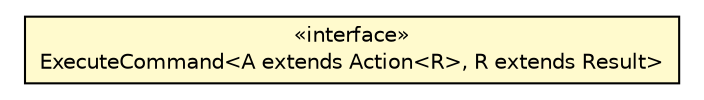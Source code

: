 #!/usr/local/bin/dot
#
# Class diagram 
# Generated by UMLGraph version R5_6-24-gf6e263 (http://www.umlgraph.org/)
#

digraph G {
	edge [fontname="Helvetica",fontsize=10,labelfontname="Helvetica",labelfontsize=10];
	node [fontname="Helvetica",fontsize=10,shape=plaintext];
	nodesep=0.25;
	ranksep=0.5;
	rankdir=LR;
	// com.gwtplatform.dispatch.client.actionhandler.ExecuteCommand<A extends com.gwtplatform.dispatch.shared.Action<R>, R extends com.gwtplatform.dispatch.shared.Result>
	c180788 [label=<<table title="com.gwtplatform.dispatch.client.actionhandler.ExecuteCommand" border="0" cellborder="1" cellspacing="0" cellpadding="2" port="p" bgcolor="lemonChiffon" href="./ExecuteCommand.html">
		<tr><td><table border="0" cellspacing="0" cellpadding="1">
<tr><td align="center" balign="center"> &#171;interface&#187; </td></tr>
<tr><td align="center" balign="center"> ExecuteCommand&lt;A extends Action&lt;R&gt;, R extends Result&gt; </td></tr>
		</table></td></tr>
		</table>>, URL="./ExecuteCommand.html", fontname="Helvetica", fontcolor="black", fontsize=10.0];
}

